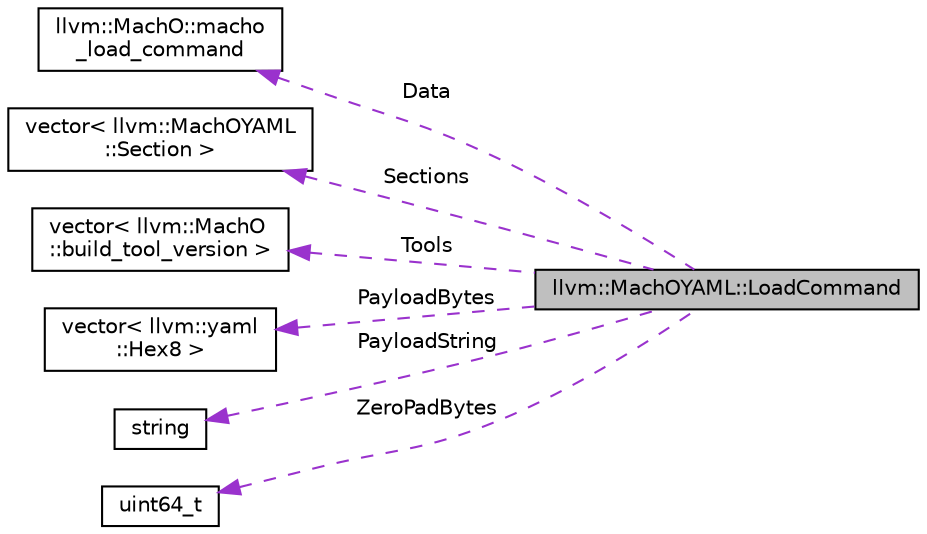 digraph "llvm::MachOYAML::LoadCommand"
{
 // LATEX_PDF_SIZE
  bgcolor="transparent";
  edge [fontname="Helvetica",fontsize="10",labelfontname="Helvetica",labelfontsize="10"];
  node [fontname="Helvetica",fontsize="10",shape="box"];
  rankdir="LR";
  Node1 [label="llvm::MachOYAML::LoadCommand",height=0.2,width=0.4,color="black", fillcolor="grey75", style="filled", fontcolor="black",tooltip=" "];
  Node2 -> Node1 [dir="back",color="darkorchid3",fontsize="10",style="dashed",label=" Data" ,fontname="Helvetica"];
  Node2 [label="llvm::MachO::macho\l_load_command",height=0.2,width=0.4,color="black",URL="$unionllvm_1_1MachO_1_1macho__load__command.html",tooltip=" "];
  Node3 -> Node1 [dir="back",color="darkorchid3",fontsize="10",style="dashed",label=" Sections" ,fontname="Helvetica"];
  Node3 [label="vector\< llvm::MachOYAML\l::Section \>",height=0.2,width=0.4,color="black",tooltip=" "];
  Node4 -> Node1 [dir="back",color="darkorchid3",fontsize="10",style="dashed",label=" Tools" ,fontname="Helvetica"];
  Node4 [label="vector\< llvm::MachO\l::build_tool_version \>",height=0.2,width=0.4,color="black",tooltip=" "];
  Node5 -> Node1 [dir="back",color="darkorchid3",fontsize="10",style="dashed",label=" PayloadBytes" ,fontname="Helvetica"];
  Node5 [label="vector\< llvm::yaml\l::Hex8 \>",height=0.2,width=0.4,color="black",tooltip=" "];
  Node6 -> Node1 [dir="back",color="darkorchid3",fontsize="10",style="dashed",label=" PayloadString" ,fontname="Helvetica"];
  Node6 [label="string",height=0.2,width=0.4,color="black",tooltip=" "];
  Node7 -> Node1 [dir="back",color="darkorchid3",fontsize="10",style="dashed",label=" ZeroPadBytes" ,fontname="Helvetica"];
  Node7 [label="uint64_t",height=0.2,width=0.4,color="black",tooltip=" "];
}
